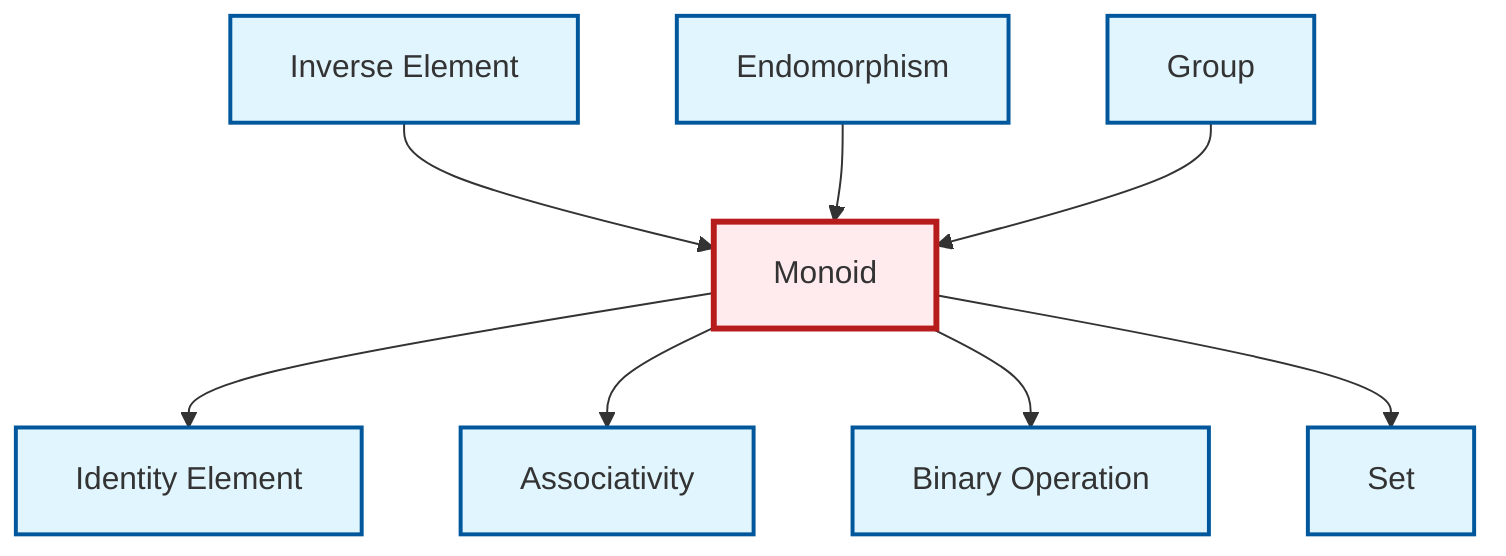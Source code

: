 graph TD
    classDef definition fill:#e1f5fe,stroke:#01579b,stroke-width:2px
    classDef theorem fill:#f3e5f5,stroke:#4a148c,stroke-width:2px
    classDef axiom fill:#fff3e0,stroke:#e65100,stroke-width:2px
    classDef example fill:#e8f5e9,stroke:#1b5e20,stroke-width:2px
    classDef current fill:#ffebee,stroke:#b71c1c,stroke-width:3px
    def-set["Set"]:::definition
    def-binary-operation["Binary Operation"]:::definition
    def-associativity["Associativity"]:::definition
    def-group["Group"]:::definition
    def-identity-element["Identity Element"]:::definition
    def-monoid["Monoid"]:::definition
    def-endomorphism["Endomorphism"]:::definition
    def-inverse-element["Inverse Element"]:::definition
    def-inverse-element --> def-monoid
    def-monoid --> def-identity-element
    def-endomorphism --> def-monoid
    def-monoid --> def-associativity
    def-monoid --> def-binary-operation
    def-monoid --> def-set
    def-group --> def-monoid
    class def-monoid current